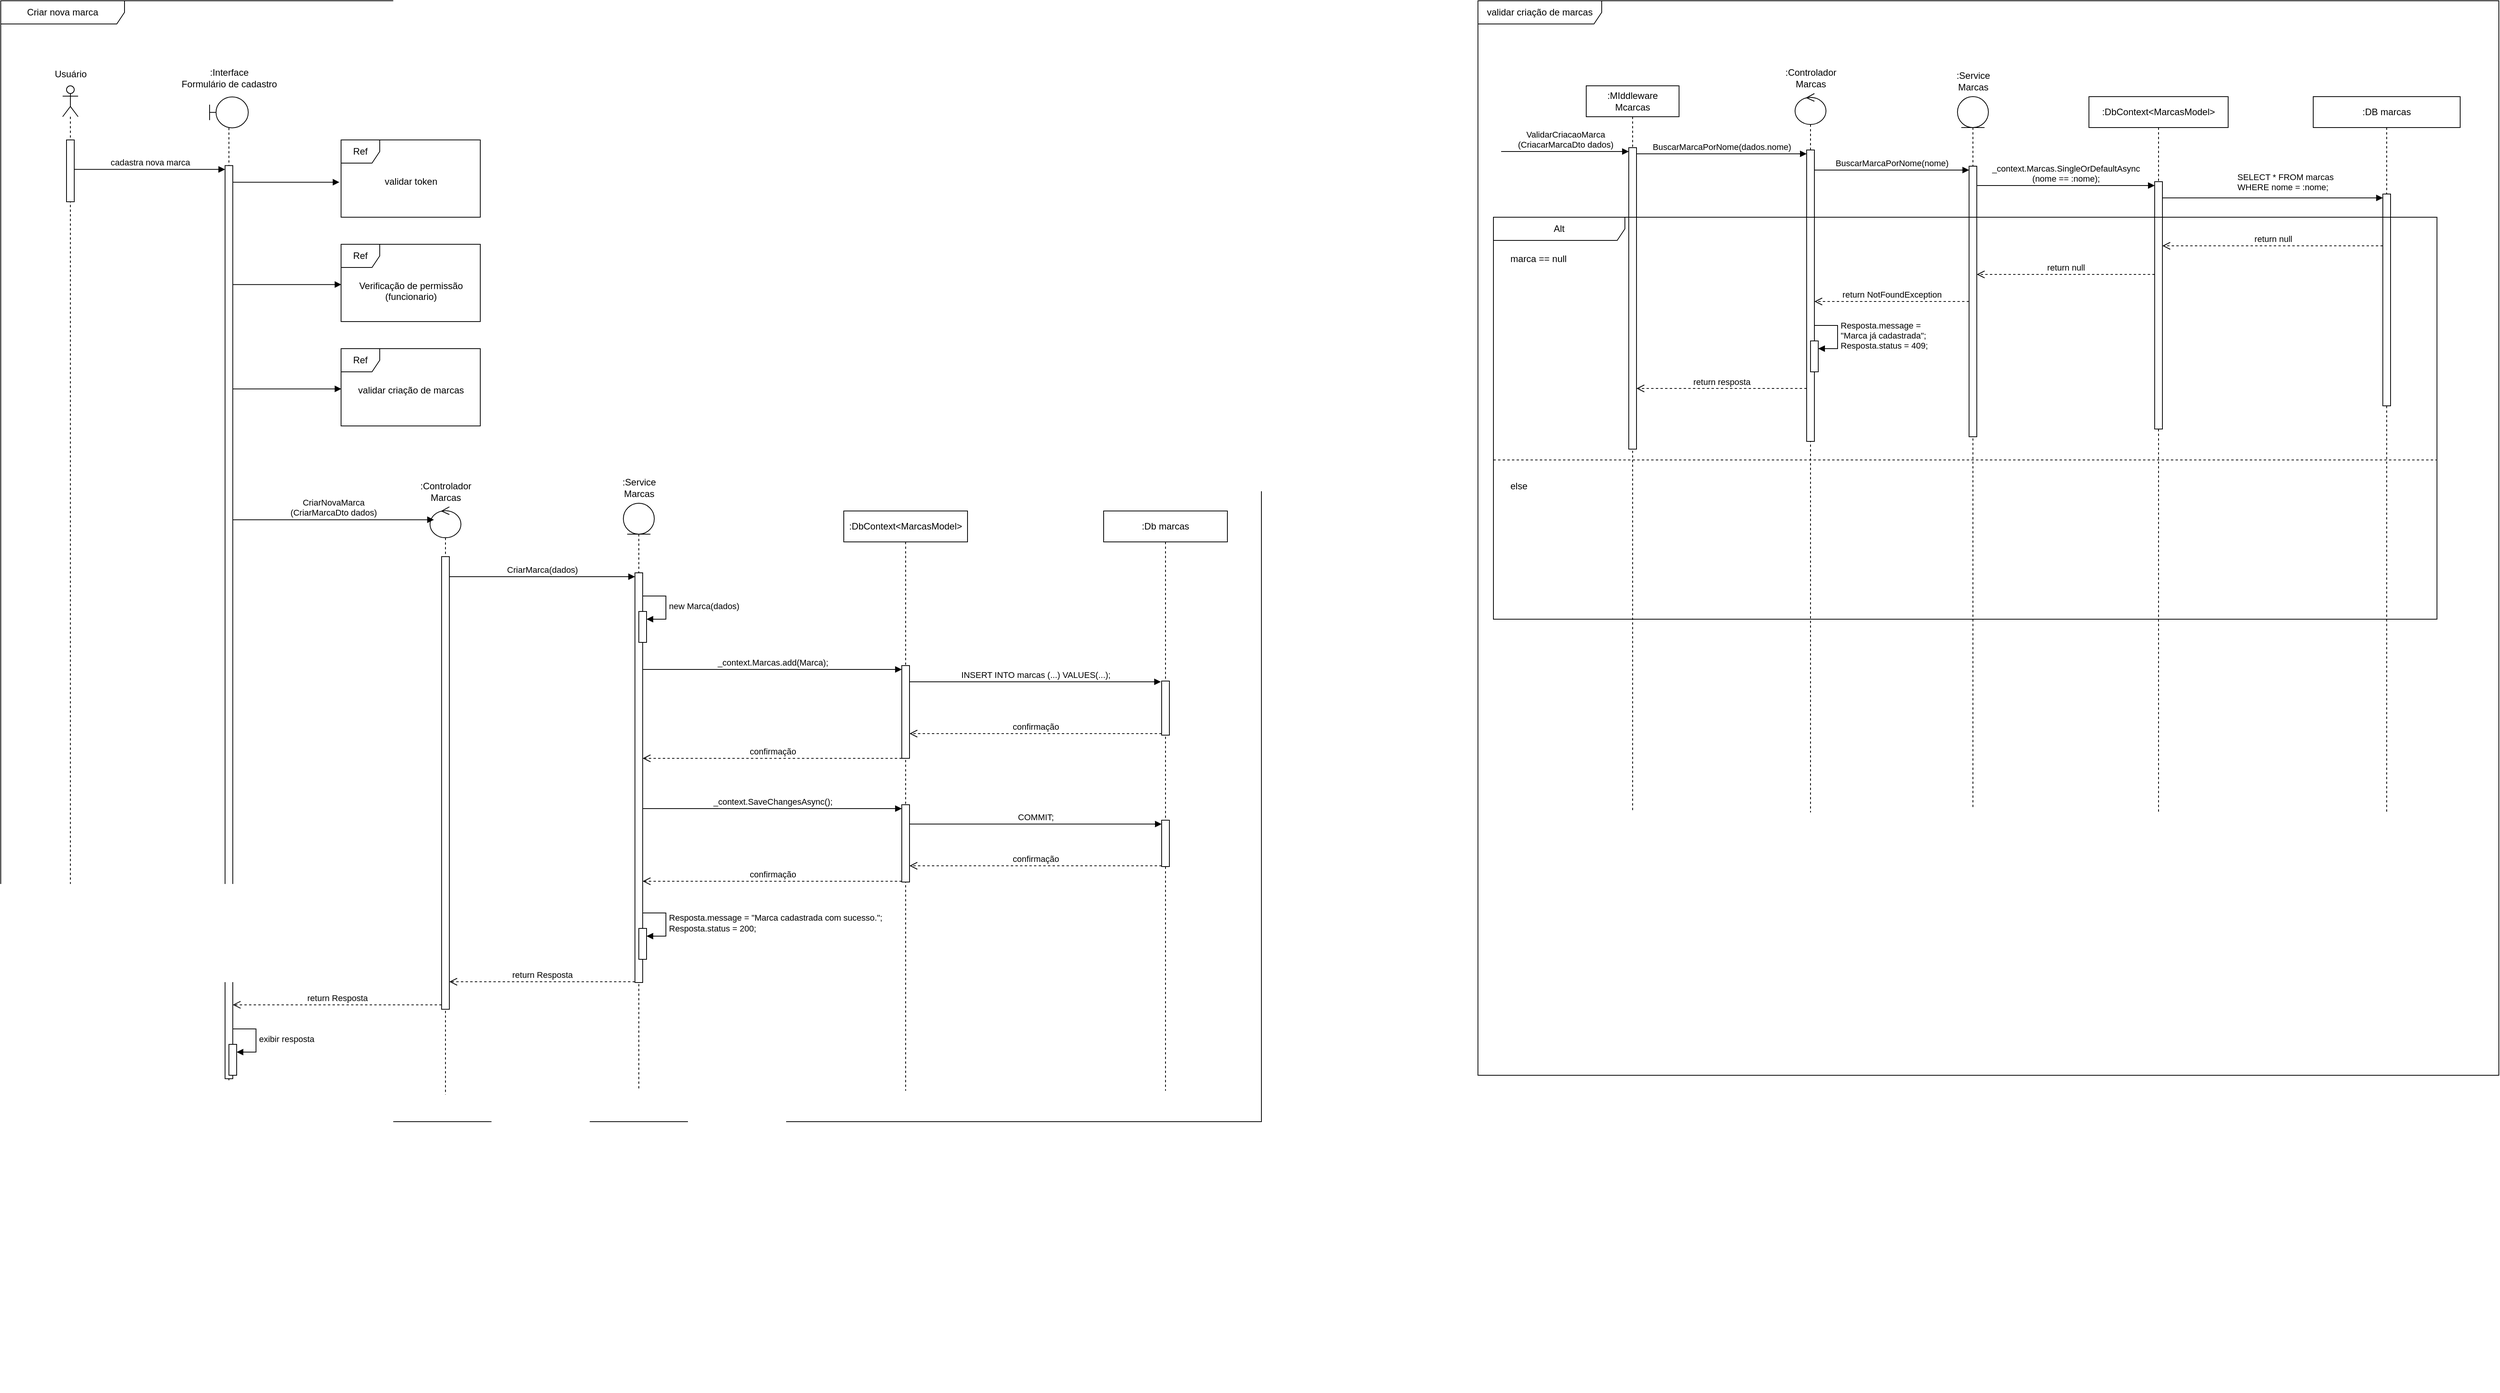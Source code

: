 <mxfile version="26.0.11">
  <diagram name="Page-1" id="2YBvvXClWsGukQMizWep">
    <mxGraphModel dx="941" dy="576" grid="1" gridSize="10" guides="1" tooltips="1" connect="1" arrows="1" fold="1" page="1" pageScale="1" pageWidth="850" pageHeight="1100" math="0" shadow="0">
      <root>
        <mxCell id="0" />
        <mxCell id="1" parent="0" />
        <mxCell id="AU9oRnxPqavcrpE8YhV_-1" value="Criar nova marca" style="shape=umlFrame;whiteSpace=wrap;html=1;pointerEvents=0;recursiveResize=0;container=1;collapsible=0;width=160;" parent="1" vertex="1">
          <mxGeometry x="50" y="50" width="1630" height="1450" as="geometry" />
        </mxCell>
        <mxCell id="AU9oRnxPqavcrpE8YhV_-4" value="" style="group" parent="AU9oRnxPqavcrpE8YhV_-1" vertex="1" connectable="0">
          <mxGeometry x="60" y="80" width="60" height="1550" as="geometry" />
        </mxCell>
        <mxCell id="AU9oRnxPqavcrpE8YhV_-2" value="" style="shape=umlLifeline;perimeter=lifelinePerimeter;whiteSpace=wrap;html=1;container=1;dropTarget=0;collapsible=0;recursiveResize=0;outlineConnect=0;portConstraint=eastwest;newEdgeStyle={&quot;curved&quot;:0,&quot;rounded&quot;:0};participant=umlActor;" parent="AU9oRnxPqavcrpE8YhV_-4" vertex="1">
          <mxGeometry x="20" y="30" width="20" height="1310" as="geometry" />
        </mxCell>
        <mxCell id="AU9oRnxPqavcrpE8YhV_-16" value="" style="html=1;points=[[0,0,0,0,5],[0,1,0,0,-5],[1,0,0,0,5],[1,1,0,0,-5]];perimeter=orthogonalPerimeter;outlineConnect=0;targetShapes=umlLifeline;portConstraint=eastwest;newEdgeStyle={&quot;curved&quot;:0,&quot;rounded&quot;:0};" parent="AU9oRnxPqavcrpE8YhV_-2" vertex="1">
          <mxGeometry x="5" y="70" width="10" height="80" as="geometry" />
        </mxCell>
        <mxCell id="AU9oRnxPqavcrpE8YhV_-3" value="Usuário" style="text;html=1;align=center;verticalAlign=middle;resizable=0;points=[];autosize=1;strokeColor=none;fillColor=none;" parent="AU9oRnxPqavcrpE8YhV_-4" vertex="1">
          <mxGeometry width="60" height="30" as="geometry" />
        </mxCell>
        <mxCell id="AU9oRnxPqavcrpE8YhV_-7" value="" style="group" parent="AU9oRnxPqavcrpE8YhV_-1" vertex="1" connectable="0">
          <mxGeometry x="220" y="80" width="150" height="1550" as="geometry" />
        </mxCell>
        <mxCell id="AU9oRnxPqavcrpE8YhV_-5" value="" style="shape=umlLifeline;perimeter=lifelinePerimeter;whiteSpace=wrap;html=1;container=1;dropTarget=0;collapsible=0;recursiveResize=0;outlineConnect=0;portConstraint=eastwest;newEdgeStyle={&quot;curved&quot;:0,&quot;rounded&quot;:0};participant=umlBoundary;" parent="AU9oRnxPqavcrpE8YhV_-7" vertex="1">
          <mxGeometry x="50" y="44.39" width="50" height="1295.61" as="geometry" />
        </mxCell>
        <mxCell id="AU9oRnxPqavcrpE8YhV_-17" value="" style="html=1;points=[[0,0,0,0,5],[0,1,0,0,-5],[1,0,0,0,5],[1,1,0,0,-5]];perimeter=orthogonalPerimeter;outlineConnect=0;targetShapes=umlLifeline;portConstraint=eastwest;newEdgeStyle={&quot;curved&quot;:0,&quot;rounded&quot;:0};" parent="AU9oRnxPqavcrpE8YhV_-5" vertex="1">
          <mxGeometry x="20" y="88.78" width="10" height="1181.22" as="geometry" />
        </mxCell>
        <mxCell id="LQRPac4V3_1cjcKSM1Tx-4" value="" style="html=1;points=[[0,0,0,0,5],[0,1,0,0,-5],[1,0,0,0,5],[1,1,0,0,-5]];perimeter=orthogonalPerimeter;outlineConnect=0;targetShapes=umlLifeline;portConstraint=eastwest;newEdgeStyle={&quot;curved&quot;:0,&quot;rounded&quot;:0};" vertex="1" parent="AU9oRnxPqavcrpE8YhV_-5">
          <mxGeometry x="25" y="1225.61" width="10" height="40" as="geometry" />
        </mxCell>
        <mxCell id="LQRPac4V3_1cjcKSM1Tx-5" value="exibir resposta" style="html=1;align=left;spacingLeft=2;endArrow=block;rounded=0;edgeStyle=orthogonalEdgeStyle;curved=0;rounded=0;" edge="1" target="LQRPac4V3_1cjcKSM1Tx-4" parent="AU9oRnxPqavcrpE8YhV_-5">
          <mxGeometry relative="1" as="geometry">
            <mxPoint x="30" y="1205.61" as="sourcePoint" />
            <Array as="points">
              <mxPoint x="60" y="1235.61" />
            </Array>
          </mxGeometry>
        </mxCell>
        <mxCell id="AU9oRnxPqavcrpE8YhV_-6" value=":Interface&lt;div&gt;Formulário de cadastro&lt;/div&gt;" style="text;html=1;align=center;verticalAlign=middle;resizable=0;points=[];autosize=1;strokeColor=none;fillColor=none;" parent="AU9oRnxPqavcrpE8YhV_-7" vertex="1">
          <mxGeometry width="150" height="40" as="geometry" />
        </mxCell>
        <mxCell id="AU9oRnxPqavcrpE8YhV_-11" value="" style="group" parent="AU9oRnxPqavcrpE8YhV_-1" vertex="1" connectable="0">
          <mxGeometry x="530" y="615" width="90" height="1180" as="geometry" />
        </mxCell>
        <mxCell id="AU9oRnxPqavcrpE8YhV_-9" value="" style="shape=umlLifeline;perimeter=lifelinePerimeter;whiteSpace=wrap;html=1;container=1;dropTarget=0;collapsible=0;recursiveResize=0;outlineConnect=0;portConstraint=eastwest;newEdgeStyle={&quot;curved&quot;:0,&quot;rounded&quot;:0};participant=umlControl;" parent="AU9oRnxPqavcrpE8YhV_-11" vertex="1">
          <mxGeometry x="25" y="39.64" width="40" height="760.36" as="geometry" />
        </mxCell>
        <mxCell id="AU9oRnxPqavcrpE8YhV_-28" value="" style="html=1;points=[[0,0,0,0,5],[0,1,0,0,-5],[1,0,0,0,5],[1,1,0,0,-5]];perimeter=orthogonalPerimeter;outlineConnect=0;targetShapes=umlLifeline;portConstraint=eastwest;newEdgeStyle={&quot;curved&quot;:0,&quot;rounded&quot;:0};" parent="AU9oRnxPqavcrpE8YhV_-9" vertex="1">
          <mxGeometry x="15" y="64.41" width="10" height="585.59" as="geometry" />
        </mxCell>
        <mxCell id="AU9oRnxPqavcrpE8YhV_-10" value=":Controlador&lt;div&gt;Marcas&lt;/div&gt;" style="text;html=1;align=center;verticalAlign=middle;resizable=0;points=[];autosize=1;strokeColor=none;fillColor=none;" parent="AU9oRnxPqavcrpE8YhV_-11" vertex="1">
          <mxGeometry width="90" height="40" as="geometry" />
        </mxCell>
        <mxCell id="AU9oRnxPqavcrpE8YhV_-13" value="" style="group" parent="AU9oRnxPqavcrpE8YhV_-1" vertex="1" connectable="0">
          <mxGeometry x="790" y="610" width="70" height="1190" as="geometry" />
        </mxCell>
        <mxCell id="AU9oRnxPqavcrpE8YhV_-8" value="" style="shape=umlLifeline;perimeter=lifelinePerimeter;whiteSpace=wrap;html=1;container=1;dropTarget=0;collapsible=0;recursiveResize=0;outlineConnect=0;portConstraint=eastwest;newEdgeStyle={&quot;curved&quot;:0,&quot;rounded&quot;:0};participant=umlEntity;" parent="AU9oRnxPqavcrpE8YhV_-13" vertex="1">
          <mxGeometry x="15" y="40" width="40" height="760" as="geometry" />
        </mxCell>
        <mxCell id="AU9oRnxPqavcrpE8YhV_-29" value="" style="html=1;points=[[0,0,0,0,5],[0,1,0,0,-5],[1,0,0,0,5],[1,1,0,0,-5]];perimeter=orthogonalPerimeter;outlineConnect=0;targetShapes=umlLifeline;portConstraint=eastwest;newEdgeStyle={&quot;curved&quot;:0,&quot;rounded&quot;:0};" parent="AU9oRnxPqavcrpE8YhV_-8" vertex="1">
          <mxGeometry x="15" y="90" width="10" height="530" as="geometry" />
        </mxCell>
        <mxCell id="AU9oRnxPqavcrpE8YhV_-38" value="" style="html=1;points=[[0,0,0,0,5],[0,1,0,0,-5],[1,0,0,0,5],[1,1,0,0,-5]];perimeter=orthogonalPerimeter;outlineConnect=0;targetShapes=umlLifeline;portConstraint=eastwest;newEdgeStyle={&quot;curved&quot;:0,&quot;rounded&quot;:0};" parent="AU9oRnxPqavcrpE8YhV_-8" vertex="1">
          <mxGeometry x="20" y="140" width="10" height="40" as="geometry" />
        </mxCell>
        <mxCell id="AU9oRnxPqavcrpE8YhV_-39" value="new Marca(dados)" style="html=1;align=left;spacingLeft=2;endArrow=block;rounded=0;edgeStyle=orthogonalEdgeStyle;curved=0;rounded=0;" parent="AU9oRnxPqavcrpE8YhV_-8" target="AU9oRnxPqavcrpE8YhV_-38" edge="1">
          <mxGeometry relative="1" as="geometry">
            <mxPoint x="25" y="120" as="sourcePoint" />
            <Array as="points">
              <mxPoint x="55" y="150" />
            </Array>
          </mxGeometry>
        </mxCell>
        <mxCell id="AU9oRnxPqavcrpE8YhV_-54" value="" style="html=1;points=[[0,0,0,0,5],[0,1,0,0,-5],[1,0,0,0,5],[1,1,0,0,-5]];perimeter=orthogonalPerimeter;outlineConnect=0;targetShapes=umlLifeline;portConstraint=eastwest;newEdgeStyle={&quot;curved&quot;:0,&quot;rounded&quot;:0};" parent="AU9oRnxPqavcrpE8YhV_-8" vertex="1">
          <mxGeometry x="20" y="550" width="10" height="40" as="geometry" />
        </mxCell>
        <mxCell id="AU9oRnxPqavcrpE8YhV_-55" value="Resposta.message = &quot;Marca cadastrada com sucesso.&quot;;&lt;div&gt;Resposta.status = 200;&lt;/div&gt;" style="html=1;align=left;spacingLeft=2;endArrow=block;rounded=0;edgeStyle=orthogonalEdgeStyle;curved=0;rounded=0;" parent="AU9oRnxPqavcrpE8YhV_-8" target="AU9oRnxPqavcrpE8YhV_-54" edge="1">
          <mxGeometry relative="1" as="geometry">
            <mxPoint x="25" y="530" as="sourcePoint" />
            <Array as="points">
              <mxPoint x="55" y="560" />
            </Array>
          </mxGeometry>
        </mxCell>
        <mxCell id="AU9oRnxPqavcrpE8YhV_-12" value=":Service&lt;div&gt;Marcas&lt;/div&gt;" style="text;html=1;align=center;verticalAlign=middle;resizable=0;points=[];autosize=1;strokeColor=none;fillColor=none;" parent="AU9oRnxPqavcrpE8YhV_-13" vertex="1">
          <mxGeometry width="70" height="40" as="geometry" />
        </mxCell>
        <mxCell id="AU9oRnxPqavcrpE8YhV_-14" value=":DbContext&amp;lt;MarcasModel&amp;gt;" style="shape=umlLifeline;perimeter=lifelinePerimeter;whiteSpace=wrap;html=1;container=1;dropTarget=0;collapsible=0;recursiveResize=0;outlineConnect=0;portConstraint=eastwest;newEdgeStyle={&quot;curved&quot;:0,&quot;rounded&quot;:0};" parent="AU9oRnxPqavcrpE8YhV_-1" vertex="1">
          <mxGeometry x="1090" y="660" width="160" height="750" as="geometry" />
        </mxCell>
        <mxCell id="AU9oRnxPqavcrpE8YhV_-40" value="" style="html=1;points=[[0,0,0,0,5],[0,1,0,0,-5],[1,0,0,0,5],[1,1,0,0,-5]];perimeter=orthogonalPerimeter;outlineConnect=0;targetShapes=umlLifeline;portConstraint=eastwest;newEdgeStyle={&quot;curved&quot;:0,&quot;rounded&quot;:0};" parent="AU9oRnxPqavcrpE8YhV_-14" vertex="1">
          <mxGeometry x="75" y="200" width="10" height="120" as="geometry" />
        </mxCell>
        <mxCell id="AU9oRnxPqavcrpE8YhV_-48" value="" style="html=1;points=[[0,0,0,0,5],[0,1,0,0,-5],[1,0,0,0,5],[1,1,0,0,-5]];perimeter=orthogonalPerimeter;outlineConnect=0;targetShapes=umlLifeline;portConstraint=eastwest;newEdgeStyle={&quot;curved&quot;:0,&quot;rounded&quot;:0};" parent="AU9oRnxPqavcrpE8YhV_-14" vertex="1">
          <mxGeometry x="75" y="380" width="10" height="100" as="geometry" />
        </mxCell>
        <mxCell id="AU9oRnxPqavcrpE8YhV_-15" value=":Db marcas" style="shape=umlLifeline;perimeter=lifelinePerimeter;whiteSpace=wrap;html=1;container=1;dropTarget=0;collapsible=0;recursiveResize=0;outlineConnect=0;portConstraint=eastwest;newEdgeStyle={&quot;curved&quot;:0,&quot;rounded&quot;:0};" parent="AU9oRnxPqavcrpE8YhV_-1" vertex="1">
          <mxGeometry x="1426" y="660" width="160" height="750" as="geometry" />
        </mxCell>
        <mxCell id="AU9oRnxPqavcrpE8YhV_-43" value="" style="html=1;points=[[0,0,0,0,5],[0,1,0,0,-5],[1,0,0,0,5],[1,1,0,0,-5]];perimeter=orthogonalPerimeter;outlineConnect=0;targetShapes=umlLifeline;portConstraint=eastwest;newEdgeStyle={&quot;curved&quot;:0,&quot;rounded&quot;:0};" parent="AU9oRnxPqavcrpE8YhV_-15" vertex="1">
          <mxGeometry x="75" y="220" width="10" height="70" as="geometry" />
        </mxCell>
        <mxCell id="AU9oRnxPqavcrpE8YhV_-51" value="" style="html=1;points=[[0,0,0,0,5],[0,1,0,0,-5],[1,0,0,0,5],[1,1,0,0,-5]];perimeter=orthogonalPerimeter;outlineConnect=0;targetShapes=umlLifeline;portConstraint=eastwest;newEdgeStyle={&quot;curved&quot;:0,&quot;rounded&quot;:0};" parent="AU9oRnxPqavcrpE8YhV_-15" vertex="1">
          <mxGeometry x="75" y="400" width="10" height="60" as="geometry" />
        </mxCell>
        <mxCell id="AU9oRnxPqavcrpE8YhV_-18" value="cadastra nova marca" style="html=1;verticalAlign=bottom;endArrow=block;curved=0;rounded=0;entryX=0;entryY=0;entryDx=0;entryDy=5;" parent="AU9oRnxPqavcrpE8YhV_-1" source="AU9oRnxPqavcrpE8YhV_-16" target="AU9oRnxPqavcrpE8YhV_-17" edge="1">
          <mxGeometry relative="1" as="geometry">
            <mxPoint x="220" y="195" as="sourcePoint" />
          </mxGeometry>
        </mxCell>
        <mxCell id="AU9oRnxPqavcrpE8YhV_-21" value="Ref" style="shape=umlFrame;whiteSpace=wrap;html=1;pointerEvents=0;recursiveResize=0;container=1;collapsible=0;width=50;" parent="AU9oRnxPqavcrpE8YhV_-1" vertex="1">
          <mxGeometry x="440" y="180" width="180" height="100" as="geometry" />
        </mxCell>
        <mxCell id="AU9oRnxPqavcrpE8YhV_-22" value="validar token" style="text;align=center;html=1;" parent="AU9oRnxPqavcrpE8YhV_-21" vertex="1">
          <mxGeometry width="100" height="20" relative="1" as="geometry">
            <mxPoint x="40" y="40" as="offset" />
          </mxGeometry>
        </mxCell>
        <mxCell id="AU9oRnxPqavcrpE8YhV_-23" value="Ref" style="shape=umlFrame;whiteSpace=wrap;html=1;pointerEvents=0;recursiveResize=0;container=1;collapsible=0;width=50;" parent="AU9oRnxPqavcrpE8YhV_-1" vertex="1">
          <mxGeometry x="440" y="315" width="180" height="100" as="geometry" />
        </mxCell>
        <mxCell id="AU9oRnxPqavcrpE8YhV_-24" value="Verificação de permissão&lt;div&gt;(funcionario)&lt;/div&gt;" style="text;align=center;html=1;" parent="AU9oRnxPqavcrpE8YhV_-23" vertex="1">
          <mxGeometry width="100" height="20" relative="1" as="geometry">
            <mxPoint x="40" y="40" as="offset" />
          </mxGeometry>
        </mxCell>
        <mxCell id="AU9oRnxPqavcrpE8YhV_-25" value="" style="html=1;verticalAlign=bottom;endArrow=block;curved=0;rounded=0;entryX=-0.012;entryY=0.547;entryDx=0;entryDy=0;entryPerimeter=0;" parent="AU9oRnxPqavcrpE8YhV_-1" source="AU9oRnxPqavcrpE8YhV_-17" target="AU9oRnxPqavcrpE8YhV_-21" edge="1">
          <mxGeometry width="80" relative="1" as="geometry">
            <mxPoint x="390" y="280" as="sourcePoint" />
            <mxPoint x="470" y="280" as="targetPoint" />
          </mxGeometry>
        </mxCell>
        <mxCell id="AU9oRnxPqavcrpE8YhV_-26" value="" style="html=1;verticalAlign=bottom;endArrow=block;curved=0;rounded=0;entryX=0.002;entryY=0.521;entryDx=0;entryDy=0;entryPerimeter=0;" parent="AU9oRnxPqavcrpE8YhV_-1" source="AU9oRnxPqavcrpE8YhV_-17" target="AU9oRnxPqavcrpE8YhV_-23" edge="1">
          <mxGeometry width="80" relative="1" as="geometry">
            <mxPoint x="400" y="450" as="sourcePoint" />
            <mxPoint x="480" y="450" as="targetPoint" />
          </mxGeometry>
        </mxCell>
        <mxCell id="AU9oRnxPqavcrpE8YhV_-27" value="CriarNovaMarca&lt;div&gt;(CriarMarcaDto dados)&lt;/div&gt;" style="html=1;verticalAlign=bottom;endArrow=block;curved=0;rounded=0;entryX=0.125;entryY=0.022;entryDx=0;entryDy=0;entryPerimeter=0;" parent="AU9oRnxPqavcrpE8YhV_-1" source="AU9oRnxPqavcrpE8YhV_-17" target="AU9oRnxPqavcrpE8YhV_-9" edge="1">
          <mxGeometry width="80" relative="1" as="geometry">
            <mxPoint x="300" y="679.728" as="sourcePoint" />
            <mxPoint x="560" y="671.044" as="targetPoint" />
          </mxGeometry>
        </mxCell>
        <mxCell id="AU9oRnxPqavcrpE8YhV_-30" value="CriarMarca(dados)" style="html=1;verticalAlign=bottom;endArrow=block;curved=0;rounded=0;entryX=0;entryY=0;entryDx=0;entryDy=5;" parent="AU9oRnxPqavcrpE8YhV_-1" source="AU9oRnxPqavcrpE8YhV_-28" target="AU9oRnxPqavcrpE8YhV_-29" edge="1">
          <mxGeometry relative="1" as="geometry">
            <mxPoint x="750" y="745" as="sourcePoint" />
          </mxGeometry>
        </mxCell>
        <mxCell id="AU9oRnxPqavcrpE8YhV_-35" value="Ref" style="shape=umlFrame;whiteSpace=wrap;html=1;pointerEvents=0;recursiveResize=0;container=1;collapsible=0;width=50;" parent="AU9oRnxPqavcrpE8YhV_-1" vertex="1">
          <mxGeometry x="440" y="450" width="180" height="100" as="geometry" />
        </mxCell>
        <mxCell id="AU9oRnxPqavcrpE8YhV_-36" value="validar criação de marcas" style="text;align=center;html=1;" parent="AU9oRnxPqavcrpE8YhV_-35" vertex="1">
          <mxGeometry width="100" height="20" relative="1" as="geometry">
            <mxPoint x="40" y="40" as="offset" />
          </mxGeometry>
        </mxCell>
        <mxCell id="AU9oRnxPqavcrpE8YhV_-37" value="" style="html=1;verticalAlign=bottom;endArrow=block;curved=0;rounded=0;entryX=0.002;entryY=0.521;entryDx=0;entryDy=0;entryPerimeter=0;" parent="AU9oRnxPqavcrpE8YhV_-1" target="AU9oRnxPqavcrpE8YhV_-35" edge="1" source="AU9oRnxPqavcrpE8YhV_-17">
          <mxGeometry width="80" relative="1" as="geometry">
            <mxPoint x="300" y="502" as="sourcePoint" />
            <mxPoint x="480" y="585" as="targetPoint" />
          </mxGeometry>
        </mxCell>
        <mxCell id="AU9oRnxPqavcrpE8YhV_-41" value="_context.Marcas.add(Marca);" style="html=1;verticalAlign=bottom;endArrow=block;curved=0;rounded=0;entryX=0;entryY=0;entryDx=0;entryDy=5;" parent="AU9oRnxPqavcrpE8YhV_-1" target="AU9oRnxPqavcrpE8YhV_-40" edge="1">
          <mxGeometry relative="1" as="geometry">
            <mxPoint x="830" y="865" as="sourcePoint" />
          </mxGeometry>
        </mxCell>
        <mxCell id="AU9oRnxPqavcrpE8YhV_-44" value="INSERT INTO marcas (...) VALUES(...);" style="html=1;verticalAlign=bottom;endArrow=block;curved=0;rounded=0;" parent="AU9oRnxPqavcrpE8YhV_-1" edge="1">
          <mxGeometry relative="1" as="geometry">
            <mxPoint x="1175" y="881" as="sourcePoint" />
            <mxPoint x="1500" y="881" as="targetPoint" />
          </mxGeometry>
        </mxCell>
        <mxCell id="AU9oRnxPqavcrpE8YhV_-46" value="confirmação" style="html=1;verticalAlign=bottom;endArrow=open;dashed=1;endSize=8;curved=0;rounded=0;exitX=0;exitY=1;exitDx=0;exitDy=-5;exitPerimeter=0;" parent="AU9oRnxPqavcrpE8YhV_-1" edge="1">
          <mxGeometry relative="1" as="geometry">
            <mxPoint x="1501" y="948" as="sourcePoint" />
            <mxPoint x="1175" y="948" as="targetPoint" />
          </mxGeometry>
        </mxCell>
        <mxCell id="AU9oRnxPqavcrpE8YhV_-47" value="confirmação" style="html=1;verticalAlign=bottom;endArrow=open;dashed=1;endSize=8;curved=0;rounded=0;" parent="AU9oRnxPqavcrpE8YhV_-1" edge="1" source="AU9oRnxPqavcrpE8YhV_-40">
          <mxGeometry relative="1" as="geometry">
            <mxPoint x="1215" y="980" as="sourcePoint" />
            <mxPoint x="830.0" y="980" as="targetPoint" />
          </mxGeometry>
        </mxCell>
        <mxCell id="AU9oRnxPqavcrpE8YhV_-49" value="_context.SaveChangesAsync();" style="html=1;verticalAlign=bottom;endArrow=block;curved=0;rounded=0;entryX=0;entryY=0;entryDx=0;entryDy=5;" parent="AU9oRnxPqavcrpE8YhV_-1" target="AU9oRnxPqavcrpE8YhV_-48" edge="1">
          <mxGeometry relative="1" as="geometry">
            <mxPoint x="830" y="1045" as="sourcePoint" />
          </mxGeometry>
        </mxCell>
        <mxCell id="AU9oRnxPqavcrpE8YhV_-50" value="confirmação" style="html=1;verticalAlign=bottom;endArrow=open;dashed=1;endSize=8;curved=0;rounded=0;" parent="AU9oRnxPqavcrpE8YhV_-1" edge="1" source="AU9oRnxPqavcrpE8YhV_-48">
          <mxGeometry relative="1" as="geometry">
            <mxPoint x="830" y="1139" as="targetPoint" />
            <mxPoint x="1160" y="1140" as="sourcePoint" />
          </mxGeometry>
        </mxCell>
        <mxCell id="AU9oRnxPqavcrpE8YhV_-52" value="COMMIT;" style="html=1;verticalAlign=bottom;endArrow=block;curved=0;rounded=0;entryX=0;entryY=0;entryDx=0;entryDy=5;" parent="AU9oRnxPqavcrpE8YhV_-1" source="AU9oRnxPqavcrpE8YhV_-48" target="AU9oRnxPqavcrpE8YhV_-51" edge="1">
          <mxGeometry relative="1" as="geometry">
            <mxPoint x="1485" y="1065" as="sourcePoint" />
          </mxGeometry>
        </mxCell>
        <mxCell id="AU9oRnxPqavcrpE8YhV_-53" value="confirmação" style="html=1;verticalAlign=bottom;endArrow=open;dashed=1;endSize=8;curved=0;rounded=0;exitX=0;exitY=1;exitDx=0;exitDy=-5;" parent="AU9oRnxPqavcrpE8YhV_-1" edge="1">
          <mxGeometry relative="1" as="geometry">
            <mxPoint x="1175" y="1119" as="targetPoint" />
            <mxPoint x="1501" y="1119" as="sourcePoint" />
          </mxGeometry>
        </mxCell>
        <mxCell id="LQRPac4V3_1cjcKSM1Tx-2" value="return Resposta" style="html=1;verticalAlign=bottom;endArrow=open;dashed=1;endSize=8;curved=0;rounded=0;" edge="1" parent="AU9oRnxPqavcrpE8YhV_-1">
          <mxGeometry relative="1" as="geometry">
            <mxPoint x="820" y="1269" as="sourcePoint" />
            <mxPoint x="580" y="1269" as="targetPoint" />
          </mxGeometry>
        </mxCell>
        <mxCell id="LQRPac4V3_1cjcKSM1Tx-3" value="return Resposta" style="html=1;verticalAlign=bottom;endArrow=open;dashed=1;endSize=8;curved=0;rounded=0;" edge="1" parent="AU9oRnxPqavcrpE8YhV_-1">
          <mxGeometry relative="1" as="geometry">
            <mxPoint x="570" y="1298.845" as="sourcePoint" />
            <mxPoint x="300" y="1298.845" as="targetPoint" />
          </mxGeometry>
        </mxCell>
        <mxCell id="LQRPac4V3_1cjcKSM1Tx-1" value="validar criação de marcas" style="shape=umlFrame;whiteSpace=wrap;html=1;pointerEvents=0;recursiveResize=0;container=1;collapsible=0;width=160;" vertex="1" parent="1">
          <mxGeometry x="1960" y="50" width="1320" height="1390" as="geometry" />
        </mxCell>
        <mxCell id="LQRPac4V3_1cjcKSM1Tx-9" value=":MIddleware&lt;div&gt;Mcarcas&lt;/div&gt;" style="shape=umlLifeline;perimeter=lifelinePerimeter;whiteSpace=wrap;html=1;container=1;dropTarget=0;collapsible=0;recursiveResize=0;outlineConnect=0;portConstraint=eastwest;newEdgeStyle={&quot;curved&quot;:0,&quot;rounded&quot;:0};" vertex="1" parent="LQRPac4V3_1cjcKSM1Tx-1">
          <mxGeometry x="140" y="110" width="120" height="940" as="geometry" />
        </mxCell>
        <mxCell id="LQRPac4V3_1cjcKSM1Tx-11" value="" style="html=1;points=[[0,0,0,0,5],[0,1,0,0,-5],[1,0,0,0,5],[1,1,0,0,-5]];perimeter=orthogonalPerimeter;outlineConnect=0;targetShapes=umlLifeline;portConstraint=eastwest;newEdgeStyle={&quot;curved&quot;:0,&quot;rounded&quot;:0};" vertex="1" parent="LQRPac4V3_1cjcKSM1Tx-9">
          <mxGeometry x="55" y="80" width="10" height="390" as="geometry" />
        </mxCell>
        <mxCell id="LQRPac4V3_1cjcKSM1Tx-10" value="ValidarCriacaoMarca&lt;div&gt;(CriacarMarcaDto dados)&lt;/div&gt;" style="html=1;verticalAlign=bottom;endArrow=block;curved=0;rounded=0;entryX=0;entryY=0;entryDx=0;entryDy=5;entryPerimeter=0;" edge="1" parent="LQRPac4V3_1cjcKSM1Tx-1" target="LQRPac4V3_1cjcKSM1Tx-11">
          <mxGeometry width="80" relative="1" as="geometry">
            <mxPoint x="30" y="195" as="sourcePoint" />
            <mxPoint x="130" y="190" as="targetPoint" />
          </mxGeometry>
        </mxCell>
        <mxCell id="LQRPac4V3_1cjcKSM1Tx-14" value="" style="group" vertex="1" connectable="0" parent="LQRPac4V3_1cjcKSM1Tx-1">
          <mxGeometry x="385" y="80" width="90" height="970" as="geometry" />
        </mxCell>
        <mxCell id="LQRPac4V3_1cjcKSM1Tx-12" value="" style="shape=umlLifeline;perimeter=lifelinePerimeter;whiteSpace=wrap;html=1;container=1;dropTarget=0;collapsible=0;recursiveResize=0;outlineConnect=0;portConstraint=eastwest;newEdgeStyle={&quot;curved&quot;:0,&quot;rounded&quot;:0};participant=umlControl;" vertex="1" parent="LQRPac4V3_1cjcKSM1Tx-14">
          <mxGeometry x="25" y="40" width="40" height="930" as="geometry" />
        </mxCell>
        <mxCell id="LQRPac4V3_1cjcKSM1Tx-15" value="" style="html=1;points=[[0,0,0,0,5],[0,1,0,0,-5],[1,0,0,0,5],[1,1,0,0,-5]];perimeter=orthogonalPerimeter;outlineConnect=0;targetShapes=umlLifeline;portConstraint=eastwest;newEdgeStyle={&quot;curved&quot;:0,&quot;rounded&quot;:0};" vertex="1" parent="LQRPac4V3_1cjcKSM1Tx-12">
          <mxGeometry x="15" y="73" width="10" height="377" as="geometry" />
        </mxCell>
        <mxCell id="LQRPac4V3_1cjcKSM1Tx-13" value=":Controlador&lt;div&gt;Marcas&lt;/div&gt;" style="text;html=1;align=center;verticalAlign=middle;resizable=0;points=[];autosize=1;strokeColor=none;fillColor=none;" vertex="1" parent="LQRPac4V3_1cjcKSM1Tx-14">
          <mxGeometry width="90" height="40" as="geometry" />
        </mxCell>
        <mxCell id="LQRPac4V3_1cjcKSM1Tx-16" value="BuscarMarcaPorNome(dados.nome)" style="html=1;verticalAlign=bottom;endArrow=block;curved=0;rounded=0;entryX=0;entryY=0;entryDx=0;entryDy=5;" edge="1" target="LQRPac4V3_1cjcKSM1Tx-15" parent="LQRPac4V3_1cjcKSM1Tx-1" source="LQRPac4V3_1cjcKSM1Tx-11">
          <mxGeometry x="-0.006" relative="1" as="geometry">
            <mxPoint x="355" y="218" as="sourcePoint" />
            <mxPoint as="offset" />
          </mxGeometry>
        </mxCell>
        <mxCell id="LQRPac4V3_1cjcKSM1Tx-20" value="" style="group" vertex="1" connectable="0" parent="LQRPac4V3_1cjcKSM1Tx-1">
          <mxGeometry x="605" y="84" width="70" height="960" as="geometry" />
        </mxCell>
        <mxCell id="LQRPac4V3_1cjcKSM1Tx-18" value="" style="shape=umlLifeline;perimeter=lifelinePerimeter;whiteSpace=wrap;html=1;container=1;dropTarget=0;collapsible=0;recursiveResize=0;outlineConnect=0;portConstraint=eastwest;newEdgeStyle={&quot;curved&quot;:0,&quot;rounded&quot;:0};participant=umlEntity;" vertex="1" parent="LQRPac4V3_1cjcKSM1Tx-20">
          <mxGeometry x="15" y="40" width="40" height="920" as="geometry" />
        </mxCell>
        <mxCell id="LQRPac4V3_1cjcKSM1Tx-21" value="" style="html=1;points=[[0,0,0,0,5],[0,1,0,0,-5],[1,0,0,0,5],[1,1,0,0,-5]];perimeter=orthogonalPerimeter;outlineConnect=0;targetShapes=umlLifeline;portConstraint=eastwest;newEdgeStyle={&quot;curved&quot;:0,&quot;rounded&quot;:0};" vertex="1" parent="LQRPac4V3_1cjcKSM1Tx-18">
          <mxGeometry x="15" y="90" width="10" height="350" as="geometry" />
        </mxCell>
        <mxCell id="LQRPac4V3_1cjcKSM1Tx-19" value=":Service&lt;div&gt;Marcas&lt;/div&gt;" style="text;html=1;align=center;verticalAlign=middle;resizable=0;points=[];autosize=1;strokeColor=none;fillColor=none;" vertex="1" parent="LQRPac4V3_1cjcKSM1Tx-20">
          <mxGeometry width="70" height="40" as="geometry" />
        </mxCell>
        <mxCell id="LQRPac4V3_1cjcKSM1Tx-22" value="BuscarMarcaPorNome(nome)" style="html=1;verticalAlign=bottom;endArrow=block;curved=0;rounded=0;entryX=0;entryY=0;entryDx=0;entryDy=5;" edge="1" target="LQRPac4V3_1cjcKSM1Tx-21" parent="LQRPac4V3_1cjcKSM1Tx-1" source="LQRPac4V3_1cjcKSM1Tx-15">
          <mxGeometry relative="1" as="geometry">
            <mxPoint x="565" y="219" as="sourcePoint" />
          </mxGeometry>
        </mxCell>
        <mxCell id="LQRPac4V3_1cjcKSM1Tx-24" value=":DbContext&amp;lt;MarcasModel&amp;gt;" style="shape=umlLifeline;perimeter=lifelinePerimeter;whiteSpace=wrap;html=1;container=1;dropTarget=0;collapsible=0;recursiveResize=0;outlineConnect=0;portConstraint=eastwest;newEdgeStyle={&quot;curved&quot;:0,&quot;rounded&quot;:0};" vertex="1" parent="LQRPac4V3_1cjcKSM1Tx-1">
          <mxGeometry x="790" y="124" width="180" height="926" as="geometry" />
        </mxCell>
        <mxCell id="LQRPac4V3_1cjcKSM1Tx-25" value="" style="html=1;points=[[0,0,0,0,5],[0,1,0,0,-5],[1,0,0,0,5],[1,1,0,0,-5]];perimeter=orthogonalPerimeter;outlineConnect=0;targetShapes=umlLifeline;portConstraint=eastwest;newEdgeStyle={&quot;curved&quot;:0,&quot;rounded&quot;:0};" vertex="1" parent="LQRPac4V3_1cjcKSM1Tx-24">
          <mxGeometry x="85" y="110" width="10" height="320" as="geometry" />
        </mxCell>
        <mxCell id="LQRPac4V3_1cjcKSM1Tx-26" value="_context.Marcas.SingleOrDefaultAsync&lt;div&gt;(nome == :nome);&lt;/div&gt;" style="html=1;verticalAlign=bottom;endArrow=block;curved=0;rounded=0;entryX=0;entryY=0;entryDx=0;entryDy=5;" edge="1" target="LQRPac4V3_1cjcKSM1Tx-25" parent="LQRPac4V3_1cjcKSM1Tx-1" source="LQRPac4V3_1cjcKSM1Tx-21">
          <mxGeometry relative="1" as="geometry">
            <mxPoint x="805" y="239" as="sourcePoint" />
          </mxGeometry>
        </mxCell>
        <mxCell id="LQRPac4V3_1cjcKSM1Tx-28" value=":DB marcas" style="shape=umlLifeline;perimeter=lifelinePerimeter;whiteSpace=wrap;html=1;container=1;dropTarget=0;collapsible=0;recursiveResize=0;outlineConnect=0;portConstraint=eastwest;newEdgeStyle={&quot;curved&quot;:0,&quot;rounded&quot;:0};" vertex="1" parent="LQRPac4V3_1cjcKSM1Tx-1">
          <mxGeometry x="1080" y="124" width="190" height="926" as="geometry" />
        </mxCell>
        <mxCell id="LQRPac4V3_1cjcKSM1Tx-29" value="" style="html=1;points=[[0,0,0,0,5],[0,1,0,0,-5],[1,0,0,0,5],[1,1,0,0,-5]];perimeter=orthogonalPerimeter;outlineConnect=0;targetShapes=umlLifeline;portConstraint=eastwest;newEdgeStyle={&quot;curved&quot;:0,&quot;rounded&quot;:0};" vertex="1" parent="LQRPac4V3_1cjcKSM1Tx-28">
          <mxGeometry x="90" y="126" width="10" height="274" as="geometry" />
        </mxCell>
        <mxCell id="LQRPac4V3_1cjcKSM1Tx-30" value="SELECT * FROM marcas&amp;nbsp;&lt;div&gt;WHERE nome = :nome;&lt;/div&gt;" style="html=1;verticalAlign=bottom;endArrow=block;curved=0;rounded=0;entryX=0;entryY=0;entryDx=0;entryDy=5;align=left;" edge="1" target="LQRPac4V3_1cjcKSM1Tx-29" parent="LQRPac4V3_1cjcKSM1Tx-1" source="LQRPac4V3_1cjcKSM1Tx-25">
          <mxGeometry x="-0.333" y="5" relative="1" as="geometry">
            <mxPoint x="1120" y="255" as="sourcePoint" />
            <mxPoint as="offset" />
          </mxGeometry>
        </mxCell>
        <mxCell id="LQRPac4V3_1cjcKSM1Tx-32" value="Alt" style="shape=umlFrame;whiteSpace=wrap;html=1;pointerEvents=0;recursiveResize=0;container=1;collapsible=0;width=170;" vertex="1" parent="LQRPac4V3_1cjcKSM1Tx-1">
          <mxGeometry x="20" y="280" width="1220" height="520" as="geometry" />
        </mxCell>
        <mxCell id="LQRPac4V3_1cjcKSM1Tx-33" value="marca == null" style="text;html=1;" vertex="1" parent="LQRPac4V3_1cjcKSM1Tx-32">
          <mxGeometry width="100" height="20" relative="1" as="geometry">
            <mxPoint x="20" y="40" as="offset" />
          </mxGeometry>
        </mxCell>
        <mxCell id="LQRPac4V3_1cjcKSM1Tx-34" value="else" style="line;strokeWidth=1;dashed=1;labelPosition=center;verticalLabelPosition=bottom;align=left;verticalAlign=top;spacingLeft=20;spacingTop=15;html=1;whiteSpace=wrap;" vertex="1" parent="LQRPac4V3_1cjcKSM1Tx-32">
          <mxGeometry y="309" width="1220" height="10" as="geometry" />
        </mxCell>
        <mxCell id="LQRPac4V3_1cjcKSM1Tx-38" value="" style="html=1;points=[[0,0,0,0,5],[0,1,0,0,-5],[1,0,0,0,5],[1,1,0,0,-5]];perimeter=orthogonalPerimeter;outlineConnect=0;targetShapes=umlLifeline;portConstraint=eastwest;newEdgeStyle={&quot;curved&quot;:0,&quot;rounded&quot;:0};" vertex="1" parent="LQRPac4V3_1cjcKSM1Tx-32">
          <mxGeometry x="410" y="160" width="10" height="40" as="geometry" />
        </mxCell>
        <mxCell id="LQRPac4V3_1cjcKSM1Tx-39" value="Resposta.message =&lt;div&gt;&quot;Marca já cadastrada&lt;span style=&quot;background-color: light-dark(#ffffff, var(--ge-dark-color, #121212)); color: light-dark(rgb(0, 0, 0), rgb(255, 255, 255));&quot;&gt;&quot;;&lt;/span&gt;&lt;/div&gt;&lt;div&gt;&lt;span style=&quot;background-color: light-dark(#ffffff, var(--ge-dark-color, #121212)); color: light-dark(rgb(0, 0, 0), rgb(255, 255, 255));&quot;&gt;Resposta.status = 409;&lt;/span&gt;&lt;/div&gt;" style="html=1;align=left;spacingLeft=2;endArrow=block;rounded=0;edgeStyle=orthogonalEdgeStyle;curved=0;rounded=0;" edge="1" target="LQRPac4V3_1cjcKSM1Tx-38" parent="LQRPac4V3_1cjcKSM1Tx-32">
          <mxGeometry relative="1" as="geometry">
            <mxPoint x="415" y="140" as="sourcePoint" />
            <Array as="points">
              <mxPoint x="445" y="170" />
            </Array>
          </mxGeometry>
        </mxCell>
        <mxCell id="LQRPac4V3_1cjcKSM1Tx-35" value="return null" style="html=1;verticalAlign=bottom;endArrow=open;dashed=1;endSize=8;curved=0;rounded=0;" edge="1" parent="LQRPac4V3_1cjcKSM1Tx-1">
          <mxGeometry relative="1" as="geometry">
            <mxPoint x="1170" y="317" as="sourcePoint" />
            <mxPoint x="885" y="317" as="targetPoint" />
          </mxGeometry>
        </mxCell>
        <mxCell id="LQRPac4V3_1cjcKSM1Tx-36" value="return null" style="html=1;verticalAlign=bottom;endArrow=open;dashed=1;endSize=8;curved=0;rounded=0;" edge="1" parent="LQRPac4V3_1cjcKSM1Tx-1">
          <mxGeometry relative="1" as="geometry">
            <mxPoint x="875" y="354" as="sourcePoint" />
            <mxPoint x="645" y="354" as="targetPoint" />
          </mxGeometry>
        </mxCell>
        <mxCell id="LQRPac4V3_1cjcKSM1Tx-37" value="return NotFoundException" style="html=1;verticalAlign=bottom;endArrow=open;dashed=1;endSize=8;curved=0;rounded=0;" edge="1" parent="LQRPac4V3_1cjcKSM1Tx-1" source="LQRPac4V3_1cjcKSM1Tx-21" target="LQRPac4V3_1cjcKSM1Tx-15">
          <mxGeometry relative="1" as="geometry">
            <mxPoint x="580" y="410" as="sourcePoint" />
            <mxPoint x="500" y="410" as="targetPoint" />
          </mxGeometry>
        </mxCell>
        <mxCell id="LQRPac4V3_1cjcKSM1Tx-40" value="return resposta" style="html=1;verticalAlign=bottom;endArrow=open;dashed=1;endSize=8;curved=0;rounded=0;" edge="1" parent="LQRPac4V3_1cjcKSM1Tx-1">
          <mxGeometry relative="1" as="geometry">
            <mxPoint x="425" y="501.5" as="sourcePoint" />
            <mxPoint x="205" y="501.5" as="targetPoint" />
          </mxGeometry>
        </mxCell>
      </root>
    </mxGraphModel>
  </diagram>
</mxfile>
